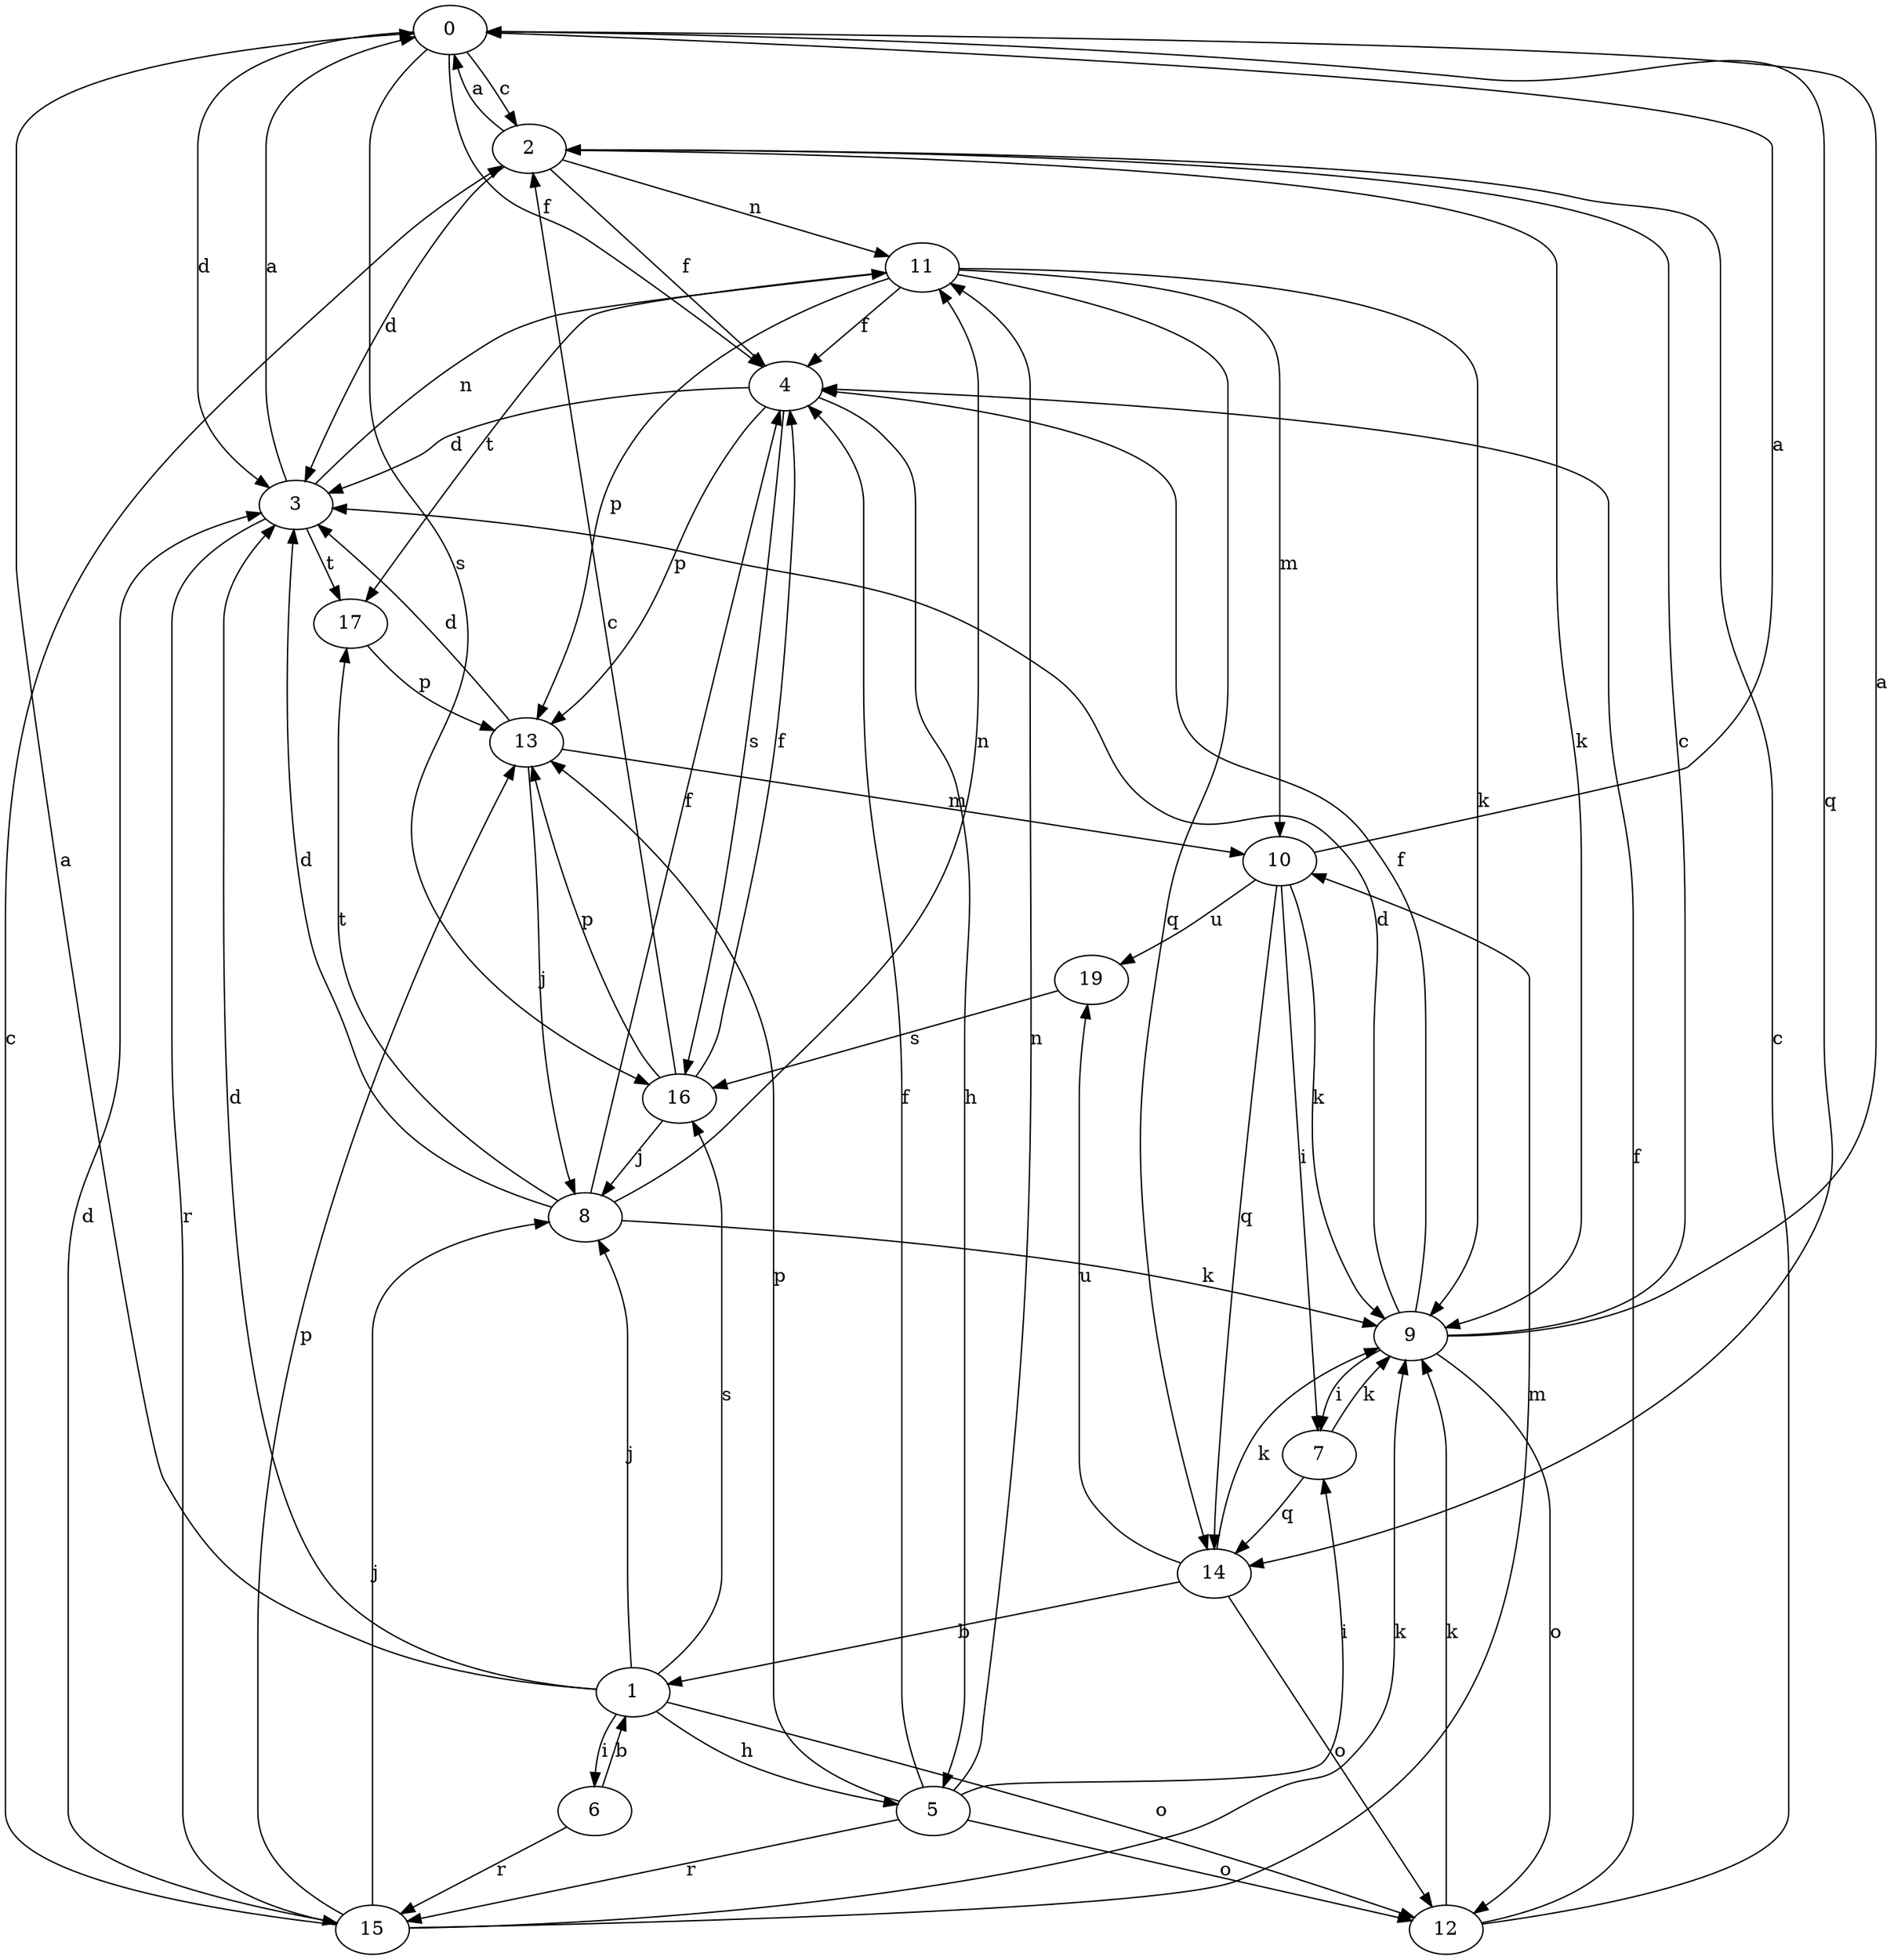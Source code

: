 strict digraph  {
0;
1;
2;
3;
4;
5;
6;
7;
8;
9;
10;
11;
12;
13;
14;
15;
16;
17;
19;
0 -> 2  [label=c];
0 -> 3  [label=d];
0 -> 4  [label=f];
0 -> 14  [label=q];
0 -> 16  [label=s];
1 -> 0  [label=a];
1 -> 3  [label=d];
1 -> 5  [label=h];
1 -> 6  [label=i];
1 -> 8  [label=j];
1 -> 12  [label=o];
1 -> 16  [label=s];
2 -> 0  [label=a];
2 -> 3  [label=d];
2 -> 4  [label=f];
2 -> 9  [label=k];
2 -> 11  [label=n];
3 -> 0  [label=a];
3 -> 11  [label=n];
3 -> 15  [label=r];
3 -> 17  [label=t];
4 -> 3  [label=d];
4 -> 5  [label=h];
4 -> 13  [label=p];
4 -> 16  [label=s];
5 -> 4  [label=f];
5 -> 7  [label=i];
5 -> 11  [label=n];
5 -> 12  [label=o];
5 -> 13  [label=p];
5 -> 15  [label=r];
6 -> 1  [label=b];
6 -> 15  [label=r];
7 -> 9  [label=k];
7 -> 14  [label=q];
8 -> 3  [label=d];
8 -> 4  [label=f];
8 -> 9  [label=k];
8 -> 11  [label=n];
8 -> 17  [label=t];
9 -> 0  [label=a];
9 -> 2  [label=c];
9 -> 3  [label=d];
9 -> 4  [label=f];
9 -> 7  [label=i];
9 -> 12  [label=o];
10 -> 0  [label=a];
10 -> 7  [label=i];
10 -> 9  [label=k];
10 -> 14  [label=q];
10 -> 19  [label=u];
11 -> 4  [label=f];
11 -> 9  [label=k];
11 -> 10  [label=m];
11 -> 13  [label=p];
11 -> 14  [label=q];
11 -> 17  [label=t];
12 -> 2  [label=c];
12 -> 4  [label=f];
12 -> 9  [label=k];
13 -> 3  [label=d];
13 -> 8  [label=j];
13 -> 10  [label=m];
14 -> 1  [label=b];
14 -> 9  [label=k];
14 -> 12  [label=o];
14 -> 19  [label=u];
15 -> 2  [label=c];
15 -> 3  [label=d];
15 -> 8  [label=j];
15 -> 9  [label=k];
15 -> 10  [label=m];
15 -> 13  [label=p];
16 -> 2  [label=c];
16 -> 4  [label=f];
16 -> 8  [label=j];
16 -> 13  [label=p];
17 -> 13  [label=p];
19 -> 16  [label=s];
}
